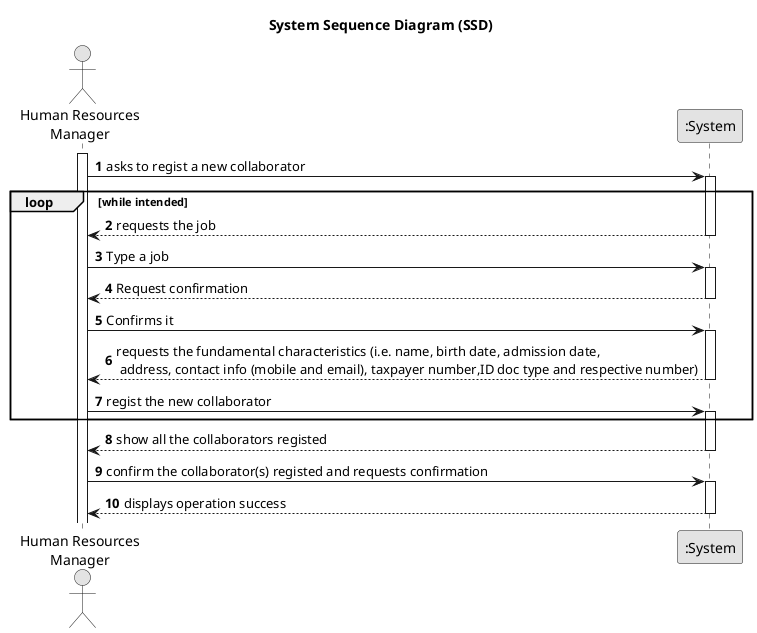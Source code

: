 @startuml
skinparam monochrome true
skinparam packageStyle rectangle
skinparam shadowing false

title System Sequence Diagram (SSD)

autonumber

actor "Human Resources\nManager" as HRM
participant ":System" as System

activate HRM

    HRM -> System : asks to regist a new collaborator
    activate System

    loop while intended
            System --> HRM : requests the job
        deactivate System
        HRM -> System : Type a job
        activate System
        System --> HRM : Request confirmation
        deactivate System
        HRM -> System : Confirms it
        activate System

            System --> HRM : requests the fundamental characteristics (i.e. name, birth date, admission date,\n address, contact info (mobile and email), taxpayer number,ID doc type and respective number)
        deactivate System
        HRM -> System : regist the new collaborator
        activate System
    end

        System --> HRM : show all the collaborators registed
    deactivate System

    HRM -> System : confirm the collaborator(s) registed and requests confirmation
    activate System

    System --> HRM : displays operation success
    deactivate System


@enduml